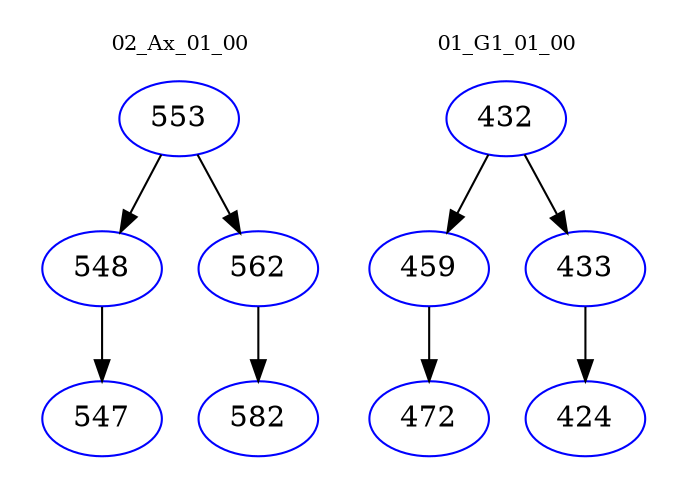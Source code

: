 digraph{
subgraph cluster_0 {
color = white
label = "02_Ax_01_00";
fontsize=10;
T0_553 [label="553", color="blue"]
T0_553 -> T0_548 [color="black"]
T0_548 [label="548", color="blue"]
T0_548 -> T0_547 [color="black"]
T0_547 [label="547", color="blue"]
T0_553 -> T0_562 [color="black"]
T0_562 [label="562", color="blue"]
T0_562 -> T0_582 [color="black"]
T0_582 [label="582", color="blue"]
}
subgraph cluster_1 {
color = white
label = "01_G1_01_00";
fontsize=10;
T1_432 [label="432", color="blue"]
T1_432 -> T1_459 [color="black"]
T1_459 [label="459", color="blue"]
T1_459 -> T1_472 [color="black"]
T1_472 [label="472", color="blue"]
T1_432 -> T1_433 [color="black"]
T1_433 [label="433", color="blue"]
T1_433 -> T1_424 [color="black"]
T1_424 [label="424", color="blue"]
}
}
